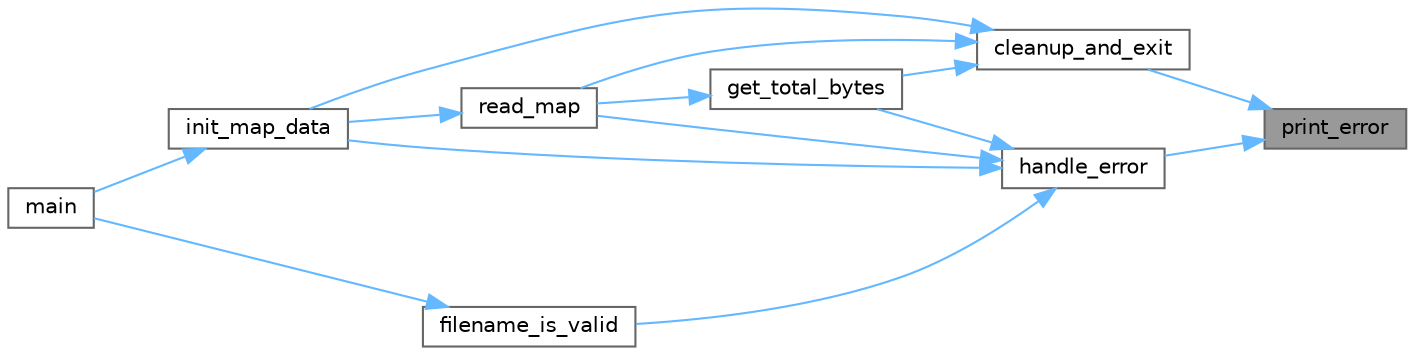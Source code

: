 digraph "print_error"
{
 // INTERACTIVE_SVG=YES
 // LATEX_PDF_SIZE
  bgcolor="transparent";
  edge [fontname=Helvetica,fontsize=10,labelfontname=Helvetica,labelfontsize=10];
  node [fontname=Helvetica,fontsize=10,shape=box,height=0.2,width=0.4];
  rankdir="RL";
  Node1 [label="print_error",height=0.2,width=0.4,color="gray40", fillcolor="grey60", style="filled", fontcolor="black",tooltip="Prints an error message to the standard error output."];
  Node1 -> Node2 [dir="back",color="steelblue1",style="solid"];
  Node2 [label="cleanup_and_exit",height=0.2,width=0.4,color="grey40", fillcolor="white", style="filled",URL="$error__handling_8c.html#aabc8b9c956e025066b300e71e80f2590",tooltip="Frees any allocated memory and exits the program with the given error number."];
  Node2 -> Node3 [dir="back",color="steelblue1",style="solid"];
  Node3 [label="get_total_bytes",height=0.2,width=0.4,color="grey40", fillcolor="white", style="filled",URL="$read__map_8c.html#a973f5273453bacdf37c27ef24bdd540d",tooltip="Returns the total number of bytes in the file with the given filename."];
  Node3 -> Node4 [dir="back",color="steelblue1",style="solid"];
  Node4 [label="read_map",height=0.2,width=0.4,color="grey40", fillcolor="white", style="filled",URL="$read__map_8c.html#a4262bf4509b96716171e25f0f9f0644e",tooltip="Reads the contents of the file with the given name into a dynamically allocated buffer."];
  Node4 -> Node5 [dir="back",color="steelblue1",style="solid"];
  Node5 [label="init_map_data",height=0.2,width=0.4,color="grey40", fillcolor="white", style="filled",URL="$draw__map__utils_8c.html#a3efc0a465ac3693c6748963564a7dc0e",tooltip="Initializes map data."];
  Node5 -> Node6 [dir="back",color="steelblue1",style="solid"];
  Node6 [label="main",height=0.2,width=0.4,color="grey40", fillcolor="white", style="filled",URL="$main_8c.html#a3c04138a5bfe5d72780bb7e82a18e627",tooltip=" "];
  Node2 -> Node5 [dir="back",color="steelblue1",style="solid"];
  Node2 -> Node4 [dir="back",color="steelblue1",style="solid"];
  Node1 -> Node7 [dir="back",color="steelblue1",style="solid"];
  Node7 [label="handle_error",height=0.2,width=0.4,color="grey40", fillcolor="white", style="filled",URL="$error__handling_8c.html#af11ad10198633d526882d9ebabf21042",tooltip="Handles the given error number, prints an error message to the standard error output,..."];
  Node7 -> Node8 [dir="back",color="steelblue1",style="solid"];
  Node8 [label="filename_is_valid",height=0.2,width=0.4,color="grey40", fillcolor="white", style="filled",URL="$error__handling_8c.html#a287e1eb420c186ddb3ca11b0d5b6cab4",tooltip="Checks if the given filename is valid and ends with \".cub\"."];
  Node8 -> Node6 [dir="back",color="steelblue1",style="solid"];
  Node7 -> Node3 [dir="back",color="steelblue1",style="solid"];
  Node7 -> Node5 [dir="back",color="steelblue1",style="solid"];
  Node7 -> Node4 [dir="back",color="steelblue1",style="solid"];
}
